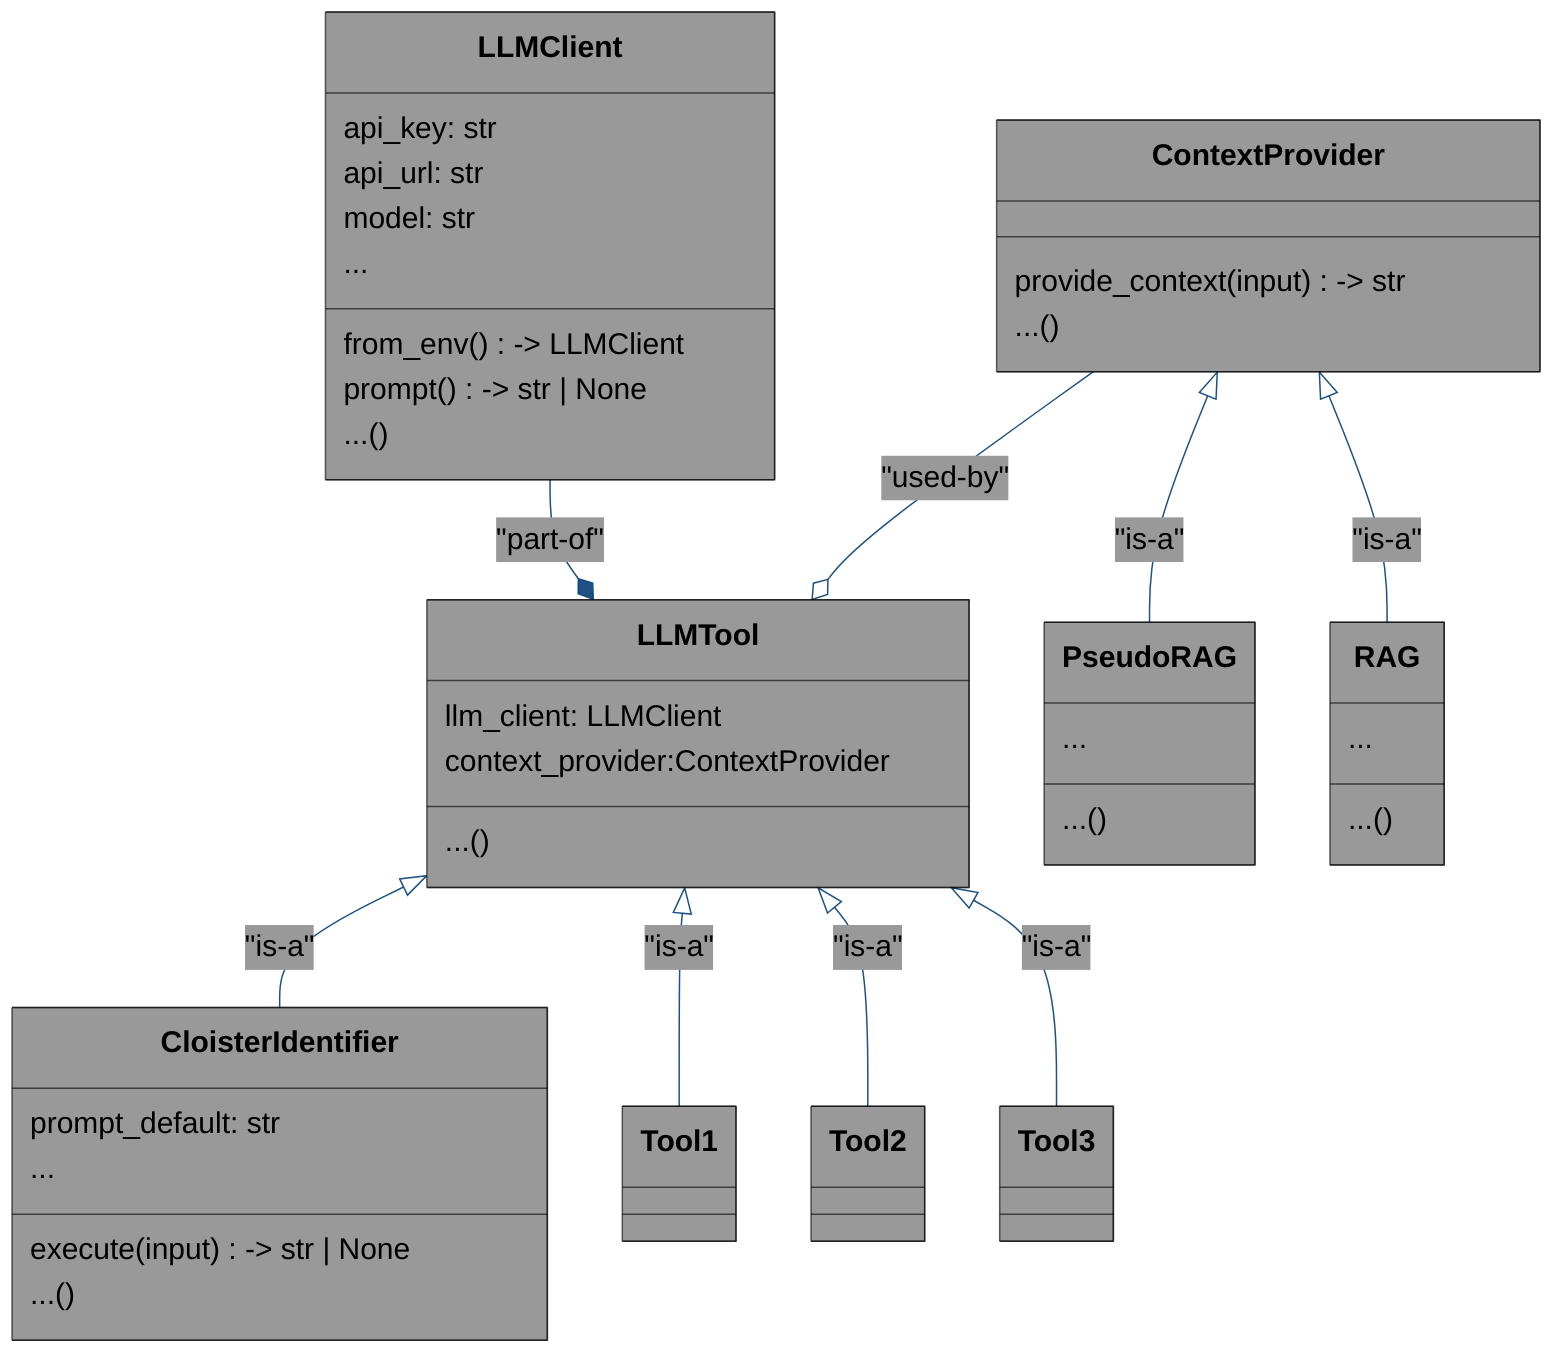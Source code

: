 ---
config:
    title: llm_tool
    theme: base
    themeVariables:
        fontSize: 20px
        
        # Nodes
        primaryTextColor: "#000000"      # Black
        primaryColor: "#999999"          # Grey
        primaryBorderColor: "#00000099"  # Black transparent
        
        # Links
        lineColor: "#0e467bee"        # Dark Blue transparent
        secondaryColor: "#0e467b03"   # Dark Blue transparent
        
        # Subgraphs
        tertiaryTextColor: "#ffffff"  # White
        tertiaryColor: "#99999999"    # Grey transparent
        tertiaryBorderColor: "#00000000" # Fully transparent
---



classDiagram 
    

    class LLMClient{
        api_key: str
        api_url: str
        model: str
        ...
        from_env() -> LLMClient
        prompt() -> str | None
        ...()
    }
    
    class LLMTool{
        llm_client: LLMClient
        context_provider:ContextProvider
        ...()
    }
    

    class CloisterIdentifier{
        prompt_default: str
        ...
        execute(input) -> str | None
        ...()
    }
    
    class ContextProvider{
        provide_context(input) -> str
        ...()
    }
    
    
    class PseudoRAG{
        ...
        ...()
    }
    
    class RAG{
        ...
        ...()
    }
    
    
    %% ## Connections
    %% > Inheritance: "is-a", Empty arrow: <|--, Points towards the parent
    %% > Composition: "part-of", Filled diamond: --*, Points towards the whole
    %% > Aggregation: "used-by", Open diamond: --o, Points towards the user
    %% > Dependency: "depends-on", Dotted line: ..>, Points from the dependent to the supplier (supplier=dependency)
    
    LLMClient --* LLMTool : "part-of"
    ContextProvider --o LLMTool : "used-by"
    
    ContextProvider <|-- PseudoRAG : "is-a"
    ContextProvider <|-- RAG : "is-a"
    
    LLMTool <|-- CloisterIdentifier : "is-a"
    LLMTool <|-- Tool1 : "is-a"
    LLMTool <|-- Tool2 : "is-a"
    LLMTool <|-- Tool3 : "is-a"
    
    %% ?? I want the arrow stroke width to be thicker, but that works only in Flowcharts, not classDiagram
    %% linkStyle default stroke-width:4px, color:#ffffff, font-size:17px, font-style:italic;
    %% linkStyle default font-style:italic,
    %% linkStyle default color:#ffffff,
        %% > Default